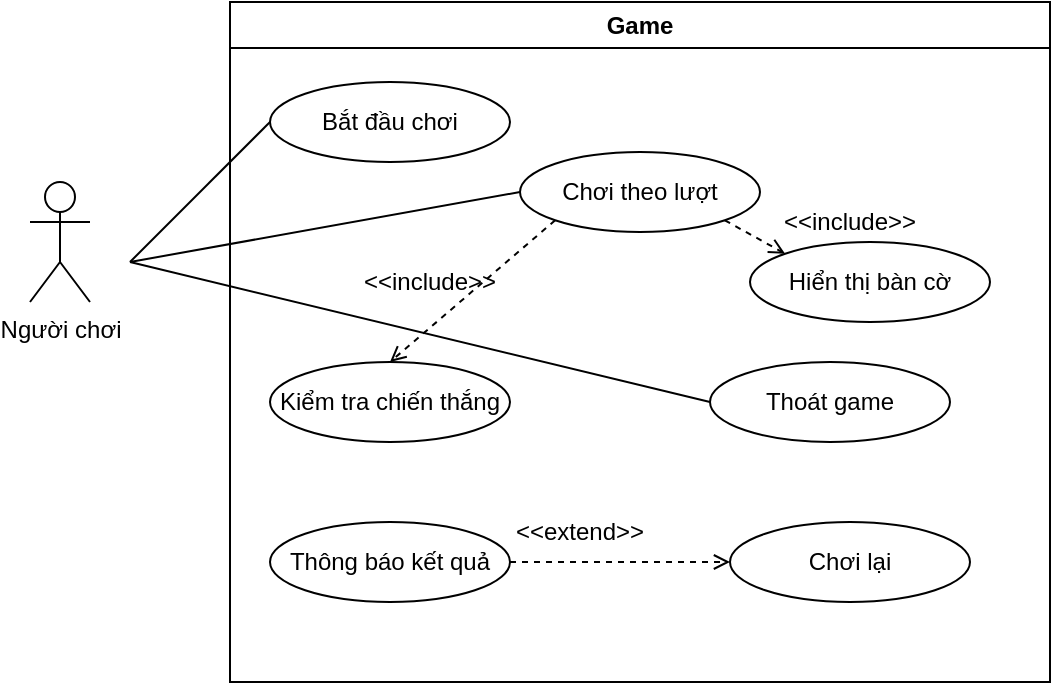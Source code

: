 <mxfile version="27.1.0">
  <diagram name="Page-1" id="KyOE30FU2NO0qz574gP3">
    <mxGraphModel dx="778" dy="460" grid="1" gridSize="10" guides="1" tooltips="1" connect="1" arrows="1" fold="1" page="1" pageScale="1" pageWidth="850" pageHeight="1100" math="0" shadow="0">
      <root>
        <mxCell id="0" />
        <mxCell id="1" parent="0" />
        <mxCell id="6OO-Co6Ucispnphcz_oM-1" value="Game" style="swimlane;whiteSpace=wrap;html=1;" vertex="1" parent="1">
          <mxGeometry x="230" y="80" width="410" height="340" as="geometry" />
        </mxCell>
        <mxCell id="6OO-Co6Ucispnphcz_oM-5" value="Bắt đầu chơi" style="ellipse;whiteSpace=wrap;html=1;" vertex="1" parent="6OO-Co6Ucispnphcz_oM-1">
          <mxGeometry x="20" y="40" width="120" height="40" as="geometry" />
        </mxCell>
        <mxCell id="6OO-Co6Ucispnphcz_oM-6" value="Chơi theo lượt" style="ellipse;whiteSpace=wrap;html=1;" vertex="1" parent="6OO-Co6Ucispnphcz_oM-1">
          <mxGeometry x="145" y="75" width="120" height="40" as="geometry" />
        </mxCell>
        <mxCell id="6OO-Co6Ucispnphcz_oM-7" value="Kiểm tra chiến thắng" style="ellipse;whiteSpace=wrap;html=1;" vertex="1" parent="6OO-Co6Ucispnphcz_oM-1">
          <mxGeometry x="20" y="180" width="120" height="40" as="geometry" />
        </mxCell>
        <mxCell id="6OO-Co6Ucispnphcz_oM-8" value="Hiển thị bàn cờ" style="ellipse;whiteSpace=wrap;html=1;" vertex="1" parent="6OO-Co6Ucispnphcz_oM-1">
          <mxGeometry x="260" y="120" width="120" height="40" as="geometry" />
        </mxCell>
        <mxCell id="6OO-Co6Ucispnphcz_oM-9" value="Thông báo kết quả" style="ellipse;whiteSpace=wrap;html=1;" vertex="1" parent="6OO-Co6Ucispnphcz_oM-1">
          <mxGeometry x="20" y="260" width="120" height="40" as="geometry" />
        </mxCell>
        <mxCell id="6OO-Co6Ucispnphcz_oM-10" value="Chơi lại" style="ellipse;whiteSpace=wrap;html=1;" vertex="1" parent="6OO-Co6Ucispnphcz_oM-1">
          <mxGeometry x="250" y="260" width="120" height="40" as="geometry" />
        </mxCell>
        <mxCell id="6OO-Co6Ucispnphcz_oM-11" value="Thoát game" style="ellipse;whiteSpace=wrap;html=1;" vertex="1" parent="6OO-Co6Ucispnphcz_oM-1">
          <mxGeometry x="240" y="180" width="120" height="40" as="geometry" />
        </mxCell>
        <mxCell id="6OO-Co6Ucispnphcz_oM-15" value="" style="endArrow=open;html=1;rounded=0;exitX=1;exitY=1;exitDx=0;exitDy=0;entryX=0;entryY=0;entryDx=0;entryDy=0;endFill=0;dashed=1;" edge="1" parent="6OO-Co6Ucispnphcz_oM-1" source="6OO-Co6Ucispnphcz_oM-6" target="6OO-Co6Ucispnphcz_oM-8">
          <mxGeometry width="50" height="50" relative="1" as="geometry">
            <mxPoint x="190" y="130" as="sourcePoint" />
            <mxPoint x="260" y="100" as="targetPoint" />
          </mxGeometry>
        </mxCell>
        <mxCell id="6OO-Co6Ucispnphcz_oM-16" value="&amp;lt;&amp;lt;include&amp;gt;&amp;gt;" style="text;html=1;align=center;verticalAlign=middle;whiteSpace=wrap;rounded=0;" vertex="1" parent="6OO-Co6Ucispnphcz_oM-1">
          <mxGeometry x="280" y="95" width="60" height="30" as="geometry" />
        </mxCell>
        <mxCell id="6OO-Co6Ucispnphcz_oM-17" value="" style="endArrow=none;html=1;rounded=0;entryX=0;entryY=0.5;entryDx=0;entryDy=0;" edge="1" parent="6OO-Co6Ucispnphcz_oM-1" target="6OO-Co6Ucispnphcz_oM-11">
          <mxGeometry width="50" height="50" relative="1" as="geometry">
            <mxPoint x="-50" y="130" as="sourcePoint" />
            <mxPoint x="60" y="130" as="targetPoint" />
          </mxGeometry>
        </mxCell>
        <mxCell id="6OO-Co6Ucispnphcz_oM-18" value="" style="endArrow=open;html=1;rounded=0;exitX=0;exitY=1;exitDx=0;exitDy=0;entryX=0.5;entryY=0;entryDx=0;entryDy=0;endFill=0;dashed=1;" edge="1" parent="6OO-Co6Ucispnphcz_oM-1" source="6OO-Co6Ucispnphcz_oM-6" target="6OO-Co6Ucispnphcz_oM-7">
          <mxGeometry width="50" height="50" relative="1" as="geometry">
            <mxPoint x="138" y="140" as="sourcePoint" />
            <mxPoint x="90" y="176" as="targetPoint" />
          </mxGeometry>
        </mxCell>
        <mxCell id="6OO-Co6Ucispnphcz_oM-19" value="&amp;lt;&amp;lt;include&amp;gt;&amp;gt;" style="text;html=1;align=center;verticalAlign=middle;whiteSpace=wrap;rounded=0;" vertex="1" parent="6OO-Co6Ucispnphcz_oM-1">
          <mxGeometry x="70" y="125" width="60" height="30" as="geometry" />
        </mxCell>
        <mxCell id="6OO-Co6Ucispnphcz_oM-20" value="" style="endArrow=open;html=1;rounded=0;exitX=1;exitY=0.5;exitDx=0;exitDy=0;entryX=0;entryY=0.5;entryDx=0;entryDy=0;endFill=0;dashed=1;" edge="1" parent="6OO-Co6Ucispnphcz_oM-1" source="6OO-Co6Ucispnphcz_oM-9" target="6OO-Co6Ucispnphcz_oM-10">
          <mxGeometry width="50" height="50" relative="1" as="geometry">
            <mxPoint x="180" y="290" as="sourcePoint" />
            <mxPoint x="211" y="307" as="targetPoint" />
          </mxGeometry>
        </mxCell>
        <mxCell id="6OO-Co6Ucispnphcz_oM-21" value="&amp;lt;&amp;lt;extend&amp;gt;&amp;gt;" style="text;html=1;align=center;verticalAlign=middle;whiteSpace=wrap;rounded=0;" vertex="1" parent="6OO-Co6Ucispnphcz_oM-1">
          <mxGeometry x="145" y="250" width="60" height="30" as="geometry" />
        </mxCell>
        <mxCell id="6OO-Co6Ucispnphcz_oM-2" value="Người chơi" style="shape=umlActor;verticalLabelPosition=bottom;verticalAlign=top;html=1;outlineConnect=0;" vertex="1" parent="1">
          <mxGeometry x="130" y="170" width="30" height="60" as="geometry" />
        </mxCell>
        <mxCell id="6OO-Co6Ucispnphcz_oM-12" value="" style="endArrow=none;html=1;rounded=0;entryX=0;entryY=0.5;entryDx=0;entryDy=0;" edge="1" parent="1" target="6OO-Co6Ucispnphcz_oM-5">
          <mxGeometry width="50" height="50" relative="1" as="geometry">
            <mxPoint x="180" y="210" as="sourcePoint" />
            <mxPoint x="230" y="160" as="targetPoint" />
          </mxGeometry>
        </mxCell>
        <mxCell id="6OO-Co6Ucispnphcz_oM-14" value="" style="endArrow=none;html=1;rounded=0;entryX=0;entryY=0.5;entryDx=0;entryDy=0;" edge="1" parent="1" target="6OO-Co6Ucispnphcz_oM-6">
          <mxGeometry width="50" height="50" relative="1" as="geometry">
            <mxPoint x="180" y="210" as="sourcePoint" />
            <mxPoint x="410" y="210" as="targetPoint" />
          </mxGeometry>
        </mxCell>
      </root>
    </mxGraphModel>
  </diagram>
</mxfile>
